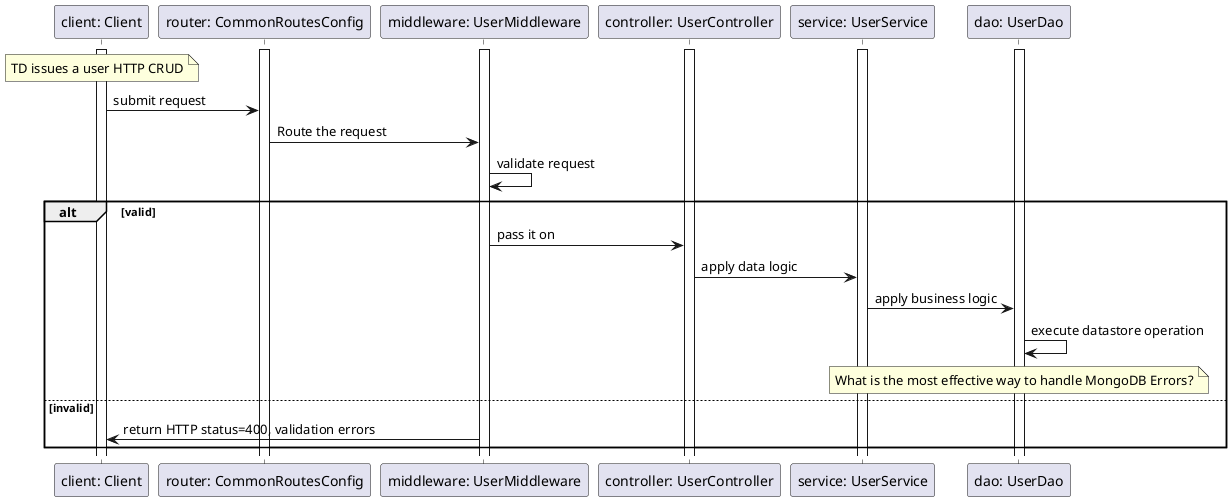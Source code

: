 @startuml

    participant "client: Client" as client
    participant "router: CommonRoutesConfig" as router
    participant "middleware: UserMiddleware" as middleware
    participant "controller: UserController" as controller
    participant "service: UserService" as service
    participant "dao: UserDao" as dao

    activate client
    activate router
    activate middleware
    activate controller
    activate service
    activate dao

    note over client: TD issues a user HTTP CRUD
    client->router: submit request
    router->middleware: Route the request
    middleware->middleware: validate request

    alt valid
        middleware->controller: pass it on
        controller->service: apply data logic
        service->dao: apply business logic
        dao->dao: execute datastore operation
        note over dao: What is the most effective way to handle MongoDB Errors?
    else invalid
        middleware->client: return HTTP status=400, validation errors
    end group

@enduml